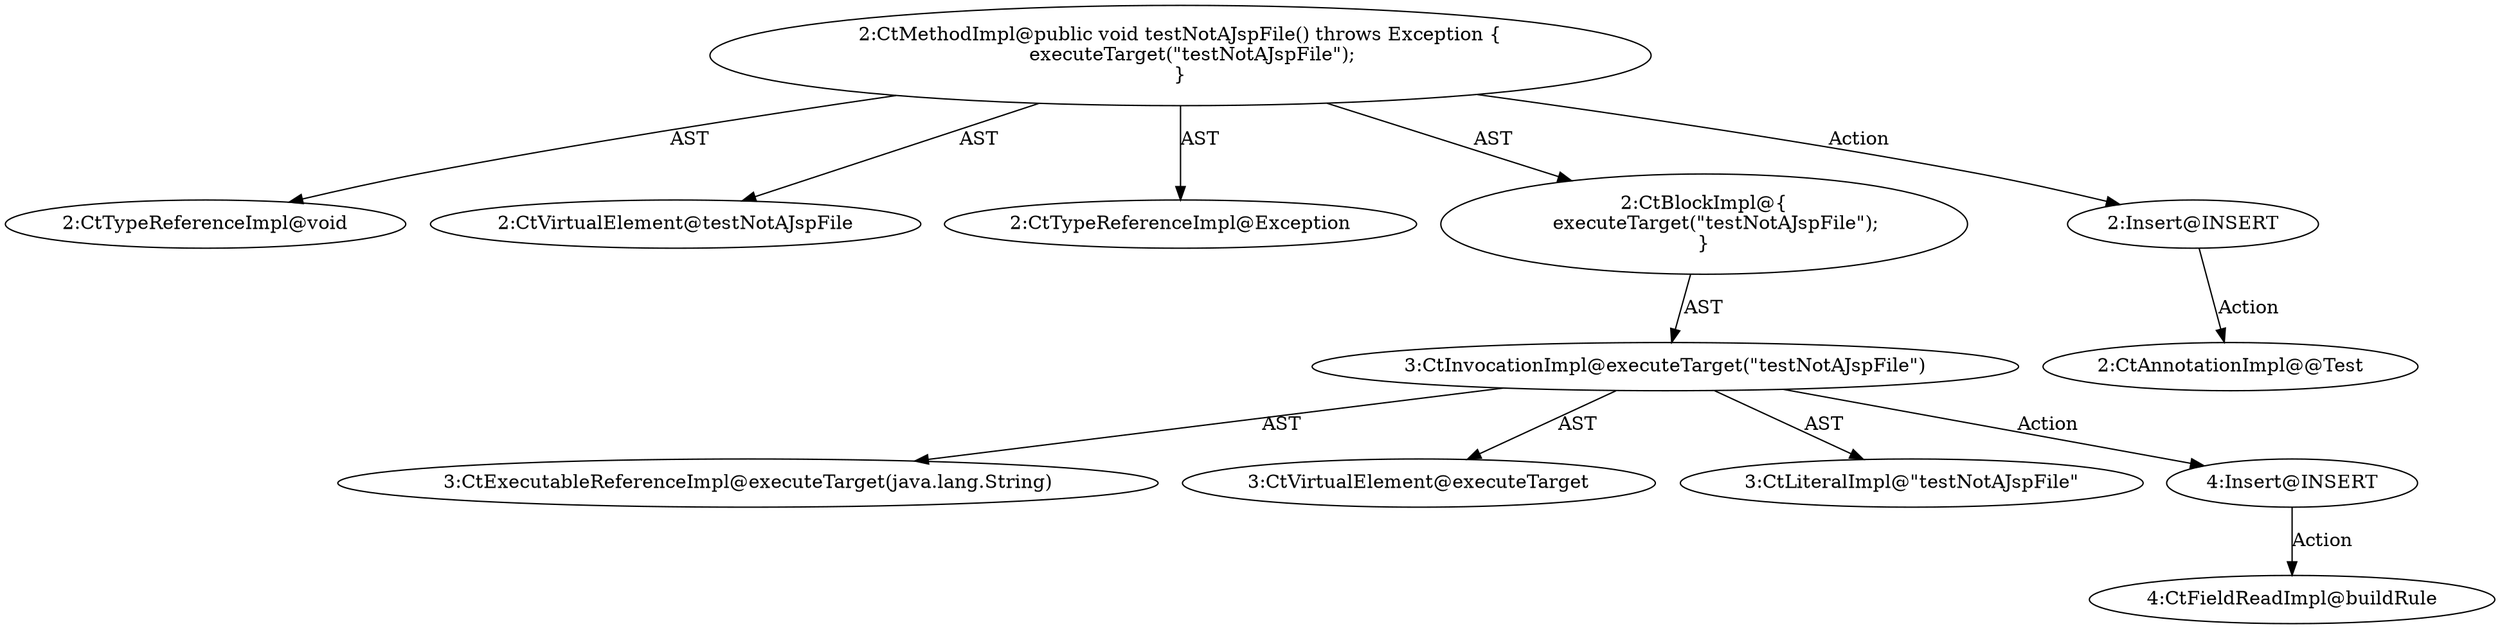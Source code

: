 digraph "testNotAJspFile#?" {
0 [label="2:CtTypeReferenceImpl@void" shape=ellipse]
1 [label="2:CtVirtualElement@testNotAJspFile" shape=ellipse]
2 [label="2:CtTypeReferenceImpl@Exception" shape=ellipse]
3 [label="3:CtExecutableReferenceImpl@executeTarget(java.lang.String)" shape=ellipse]
4 [label="3:CtVirtualElement@executeTarget" shape=ellipse]
5 [label="3:CtLiteralImpl@\"testNotAJspFile\"" shape=ellipse]
6 [label="3:CtInvocationImpl@executeTarget(\"testNotAJspFile\")" shape=ellipse]
7 [label="2:CtBlockImpl@\{
    executeTarget(\"testNotAJspFile\");
\}" shape=ellipse]
8 [label="2:CtMethodImpl@public void testNotAJspFile() throws Exception \{
    executeTarget(\"testNotAJspFile\");
\}" shape=ellipse]
9 [label="2:Insert@INSERT" shape=ellipse]
10 [label="2:CtAnnotationImpl@@Test" shape=ellipse]
11 [label="4:Insert@INSERT" shape=ellipse]
12 [label="4:CtFieldReadImpl@buildRule" shape=ellipse]
6 -> 4 [label="AST"];
6 -> 3 [label="AST"];
6 -> 5 [label="AST"];
6 -> 11 [label="Action"];
7 -> 6 [label="AST"];
8 -> 1 [label="AST"];
8 -> 0 [label="AST"];
8 -> 2 [label="AST"];
8 -> 7 [label="AST"];
8 -> 9 [label="Action"];
9 -> 10 [label="Action"];
11 -> 12 [label="Action"];
}